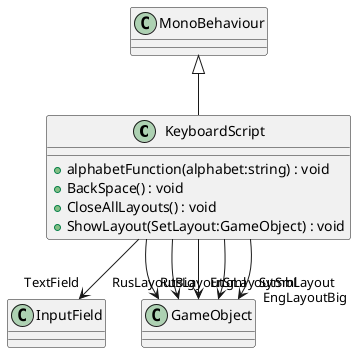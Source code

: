 @startuml
class KeyboardScript {
    + alphabetFunction(alphabet:string) : void
    + BackSpace() : void
    + CloseAllLayouts() : void
    + ShowLayout(SetLayout:GameObject) : void
}
MonoBehaviour <|-- KeyboardScript
KeyboardScript --> "TextField" InputField
KeyboardScript --> "RusLayoutSml" GameObject
KeyboardScript --> "RusLayoutBig" GameObject
KeyboardScript --> "EngLayoutSml" GameObject
KeyboardScript --> "EngLayoutBig" GameObject
KeyboardScript --> "SymbLayout" GameObject
@enduml

